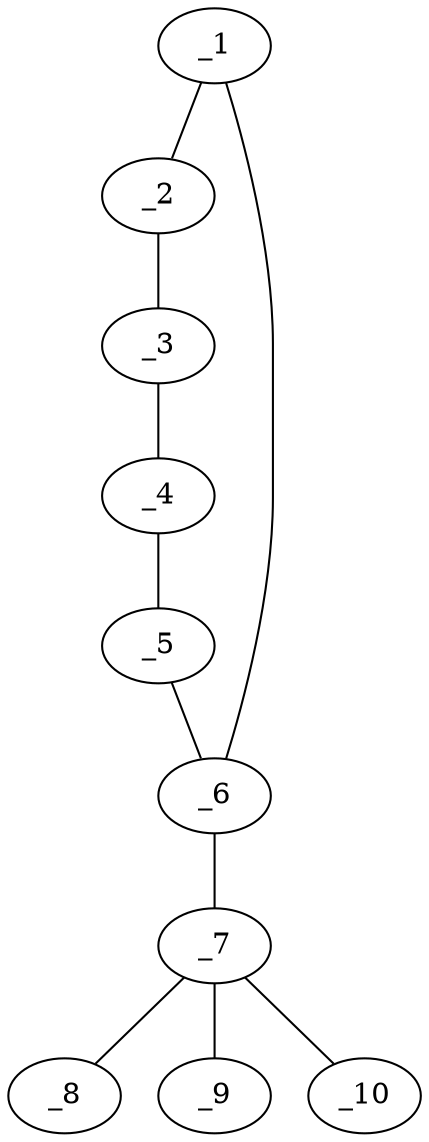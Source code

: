 graph molid669273 {
	_1	 [charge=0,
		chem=1,
		symbol="C  ",
		x="2.134",
		y="-0.5"];
	_2	 [charge=0,
		chem=1,
		symbol="C  ",
		x="2.134",
		y="-1.5"];
	_1 -- _2	 [valence=1];
	_6	 [charge=0,
		chem=1,
		symbol="C  ",
		x=3,
		y=0];
	_1 -- _6	 [valence=2];
	_3	 [charge=0,
		chem=1,
		symbol="C  ",
		x=3,
		y="-2"];
	_2 -- _3	 [valence=2];
	_4	 [charge=0,
		chem=1,
		symbol="C  ",
		x="3.866",
		y="-1.5"];
	_3 -- _4	 [valence=1];
	_5	 [charge=0,
		chem=1,
		symbol="C  ",
		x="3.866",
		y="-0.5"];
	_4 -- _5	 [valence=2];
	_5 -- _6	 [valence=1];
	_7	 [charge=0,
		chem=24,
		symbol="Sb ",
		x=3,
		y=1];
	_6 -- _7	 [valence=1];
	_8	 [charge=0,
		chem=2,
		symbol="O  ",
		x=3,
		y=2];
	_7 -- _8	 [valence=2];
	_9	 [charge=0,
		chem=2,
		symbol="O  ",
		x=2,
		y=1];
	_7 -- _9	 [valence=1];
	_10	 [charge=0,
		chem=2,
		symbol="O  ",
		x=4,
		y=1];
	_7 -- _10	 [valence=1];
}
